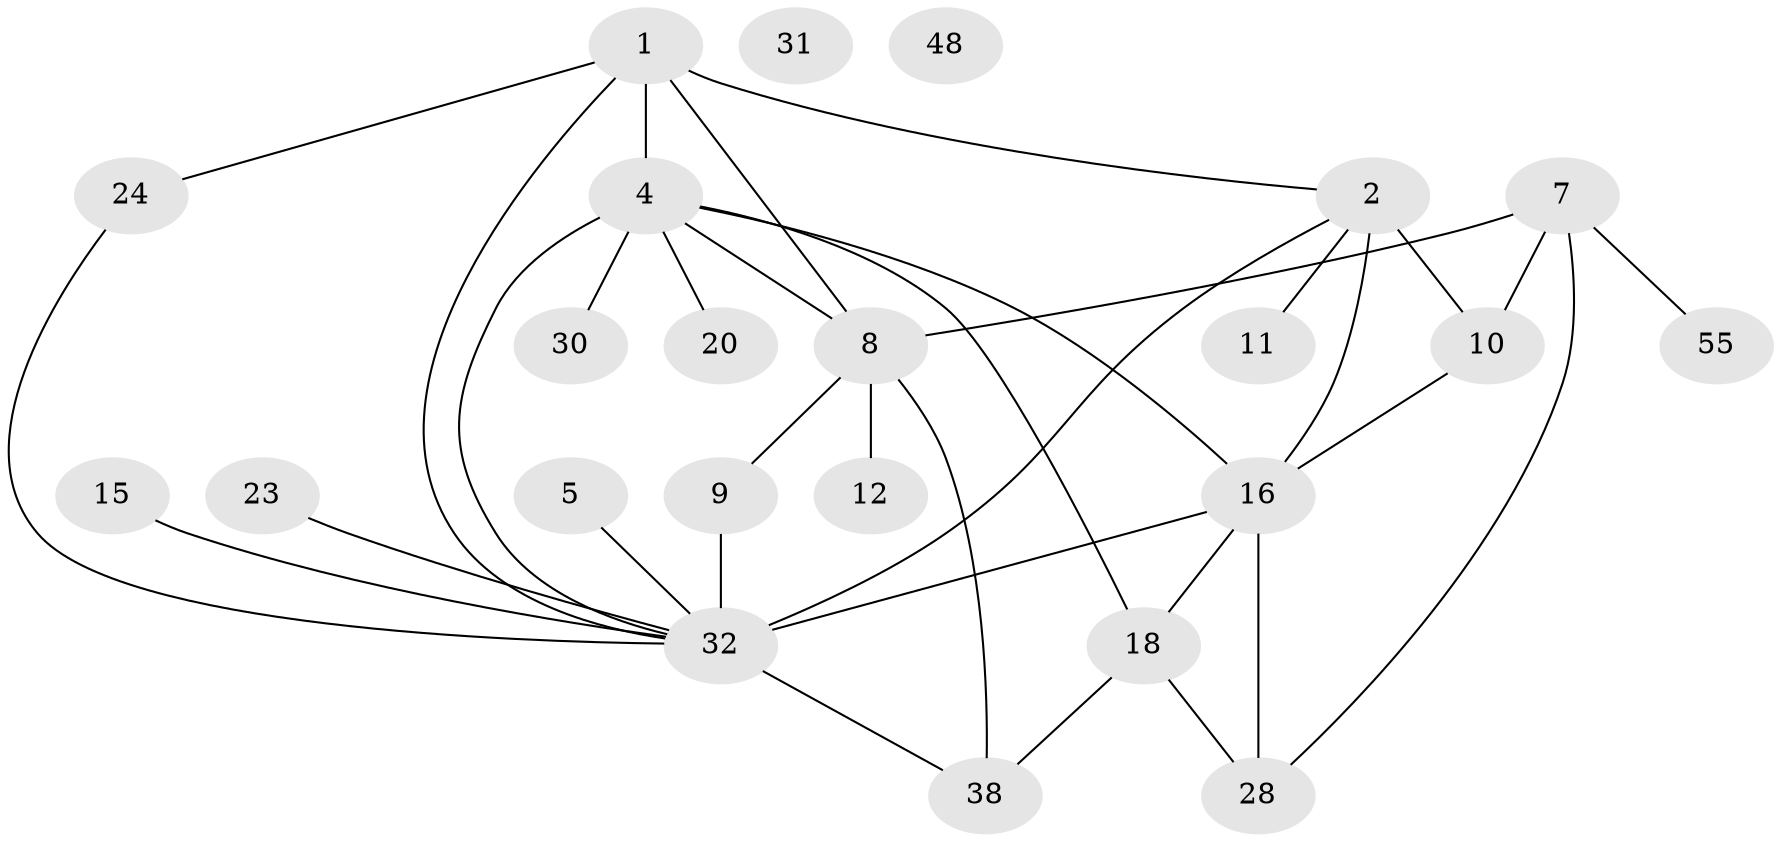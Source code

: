 // original degree distribution, {2: 0.3448275862068966, 5: 0.10344827586206896, 1: 0.1896551724137931, 4: 0.1724137931034483, 3: 0.15517241379310345, 12: 0.017241379310344827, 0: 0.017241379310344827}
// Generated by graph-tools (version 1.1) at 2025/16/03/04/25 18:16:38]
// undirected, 23 vertices, 34 edges
graph export_dot {
graph [start="1"]
  node [color=gray90,style=filled];
  1 [super="+17+45"];
  2 [super="+3"];
  4 [super="+6+21"];
  5;
  7 [super="+36"];
  8 [super="+39+40+35"];
  9 [super="+52"];
  10 [super="+13+26"];
  11 [super="+14"];
  12 [super="+29+27"];
  15;
  16 [super="+34+25"];
  18 [super="+56"];
  20;
  23;
  24 [super="+51"];
  28 [super="+46"];
  30;
  31 [super="+47"];
  32 [super="+33+37"];
  38 [super="+49"];
  48;
  55;
  1 -- 2;
  1 -- 24;
  1 -- 8;
  1 -- 4 [weight=2];
  1 -- 32;
  2 -- 32;
  2 -- 16 [weight=2];
  2 -- 11;
  2 -- 10 [weight=2];
  4 -- 32 [weight=2];
  4 -- 18;
  4 -- 20;
  4 -- 30 [weight=2];
  4 -- 8;
  4 -- 16;
  5 -- 32;
  7 -- 55;
  7 -- 28;
  7 -- 8;
  7 -- 10;
  8 -- 9;
  8 -- 12;
  8 -- 38;
  9 -- 32;
  10 -- 16;
  15 -- 32;
  16 -- 28;
  16 -- 32 [weight=5];
  16 -- 18;
  18 -- 28;
  18 -- 38;
  23 -- 32;
  24 -- 32;
  32 -- 38;
}
